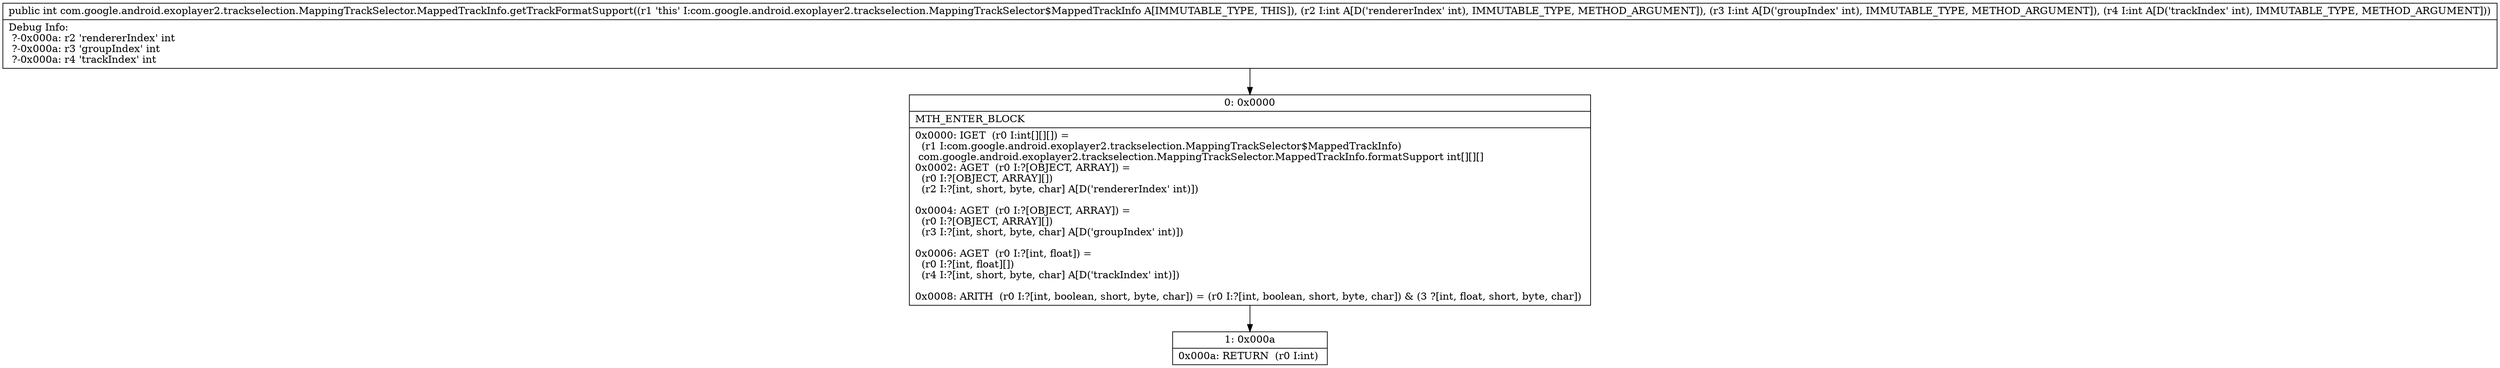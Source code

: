 digraph "CFG forcom.google.android.exoplayer2.trackselection.MappingTrackSelector.MappedTrackInfo.getTrackFormatSupport(III)I" {
Node_0 [shape=record,label="{0\:\ 0x0000|MTH_ENTER_BLOCK\l|0x0000: IGET  (r0 I:int[][][]) = \l  (r1 I:com.google.android.exoplayer2.trackselection.MappingTrackSelector$MappedTrackInfo)\l com.google.android.exoplayer2.trackselection.MappingTrackSelector.MappedTrackInfo.formatSupport int[][][] \l0x0002: AGET  (r0 I:?[OBJECT, ARRAY]) = \l  (r0 I:?[OBJECT, ARRAY][])\l  (r2 I:?[int, short, byte, char] A[D('rendererIndex' int)])\l \l0x0004: AGET  (r0 I:?[OBJECT, ARRAY]) = \l  (r0 I:?[OBJECT, ARRAY][])\l  (r3 I:?[int, short, byte, char] A[D('groupIndex' int)])\l \l0x0006: AGET  (r0 I:?[int, float]) = \l  (r0 I:?[int, float][])\l  (r4 I:?[int, short, byte, char] A[D('trackIndex' int)])\l \l0x0008: ARITH  (r0 I:?[int, boolean, short, byte, char]) = (r0 I:?[int, boolean, short, byte, char]) & (3 ?[int, float, short, byte, char]) \l}"];
Node_1 [shape=record,label="{1\:\ 0x000a|0x000a: RETURN  (r0 I:int) \l}"];
MethodNode[shape=record,label="{public int com.google.android.exoplayer2.trackselection.MappingTrackSelector.MappedTrackInfo.getTrackFormatSupport((r1 'this' I:com.google.android.exoplayer2.trackselection.MappingTrackSelector$MappedTrackInfo A[IMMUTABLE_TYPE, THIS]), (r2 I:int A[D('rendererIndex' int), IMMUTABLE_TYPE, METHOD_ARGUMENT]), (r3 I:int A[D('groupIndex' int), IMMUTABLE_TYPE, METHOD_ARGUMENT]), (r4 I:int A[D('trackIndex' int), IMMUTABLE_TYPE, METHOD_ARGUMENT]))  | Debug Info:\l  ?\-0x000a: r2 'rendererIndex' int\l  ?\-0x000a: r3 'groupIndex' int\l  ?\-0x000a: r4 'trackIndex' int\l}"];
MethodNode -> Node_0;
Node_0 -> Node_1;
}

